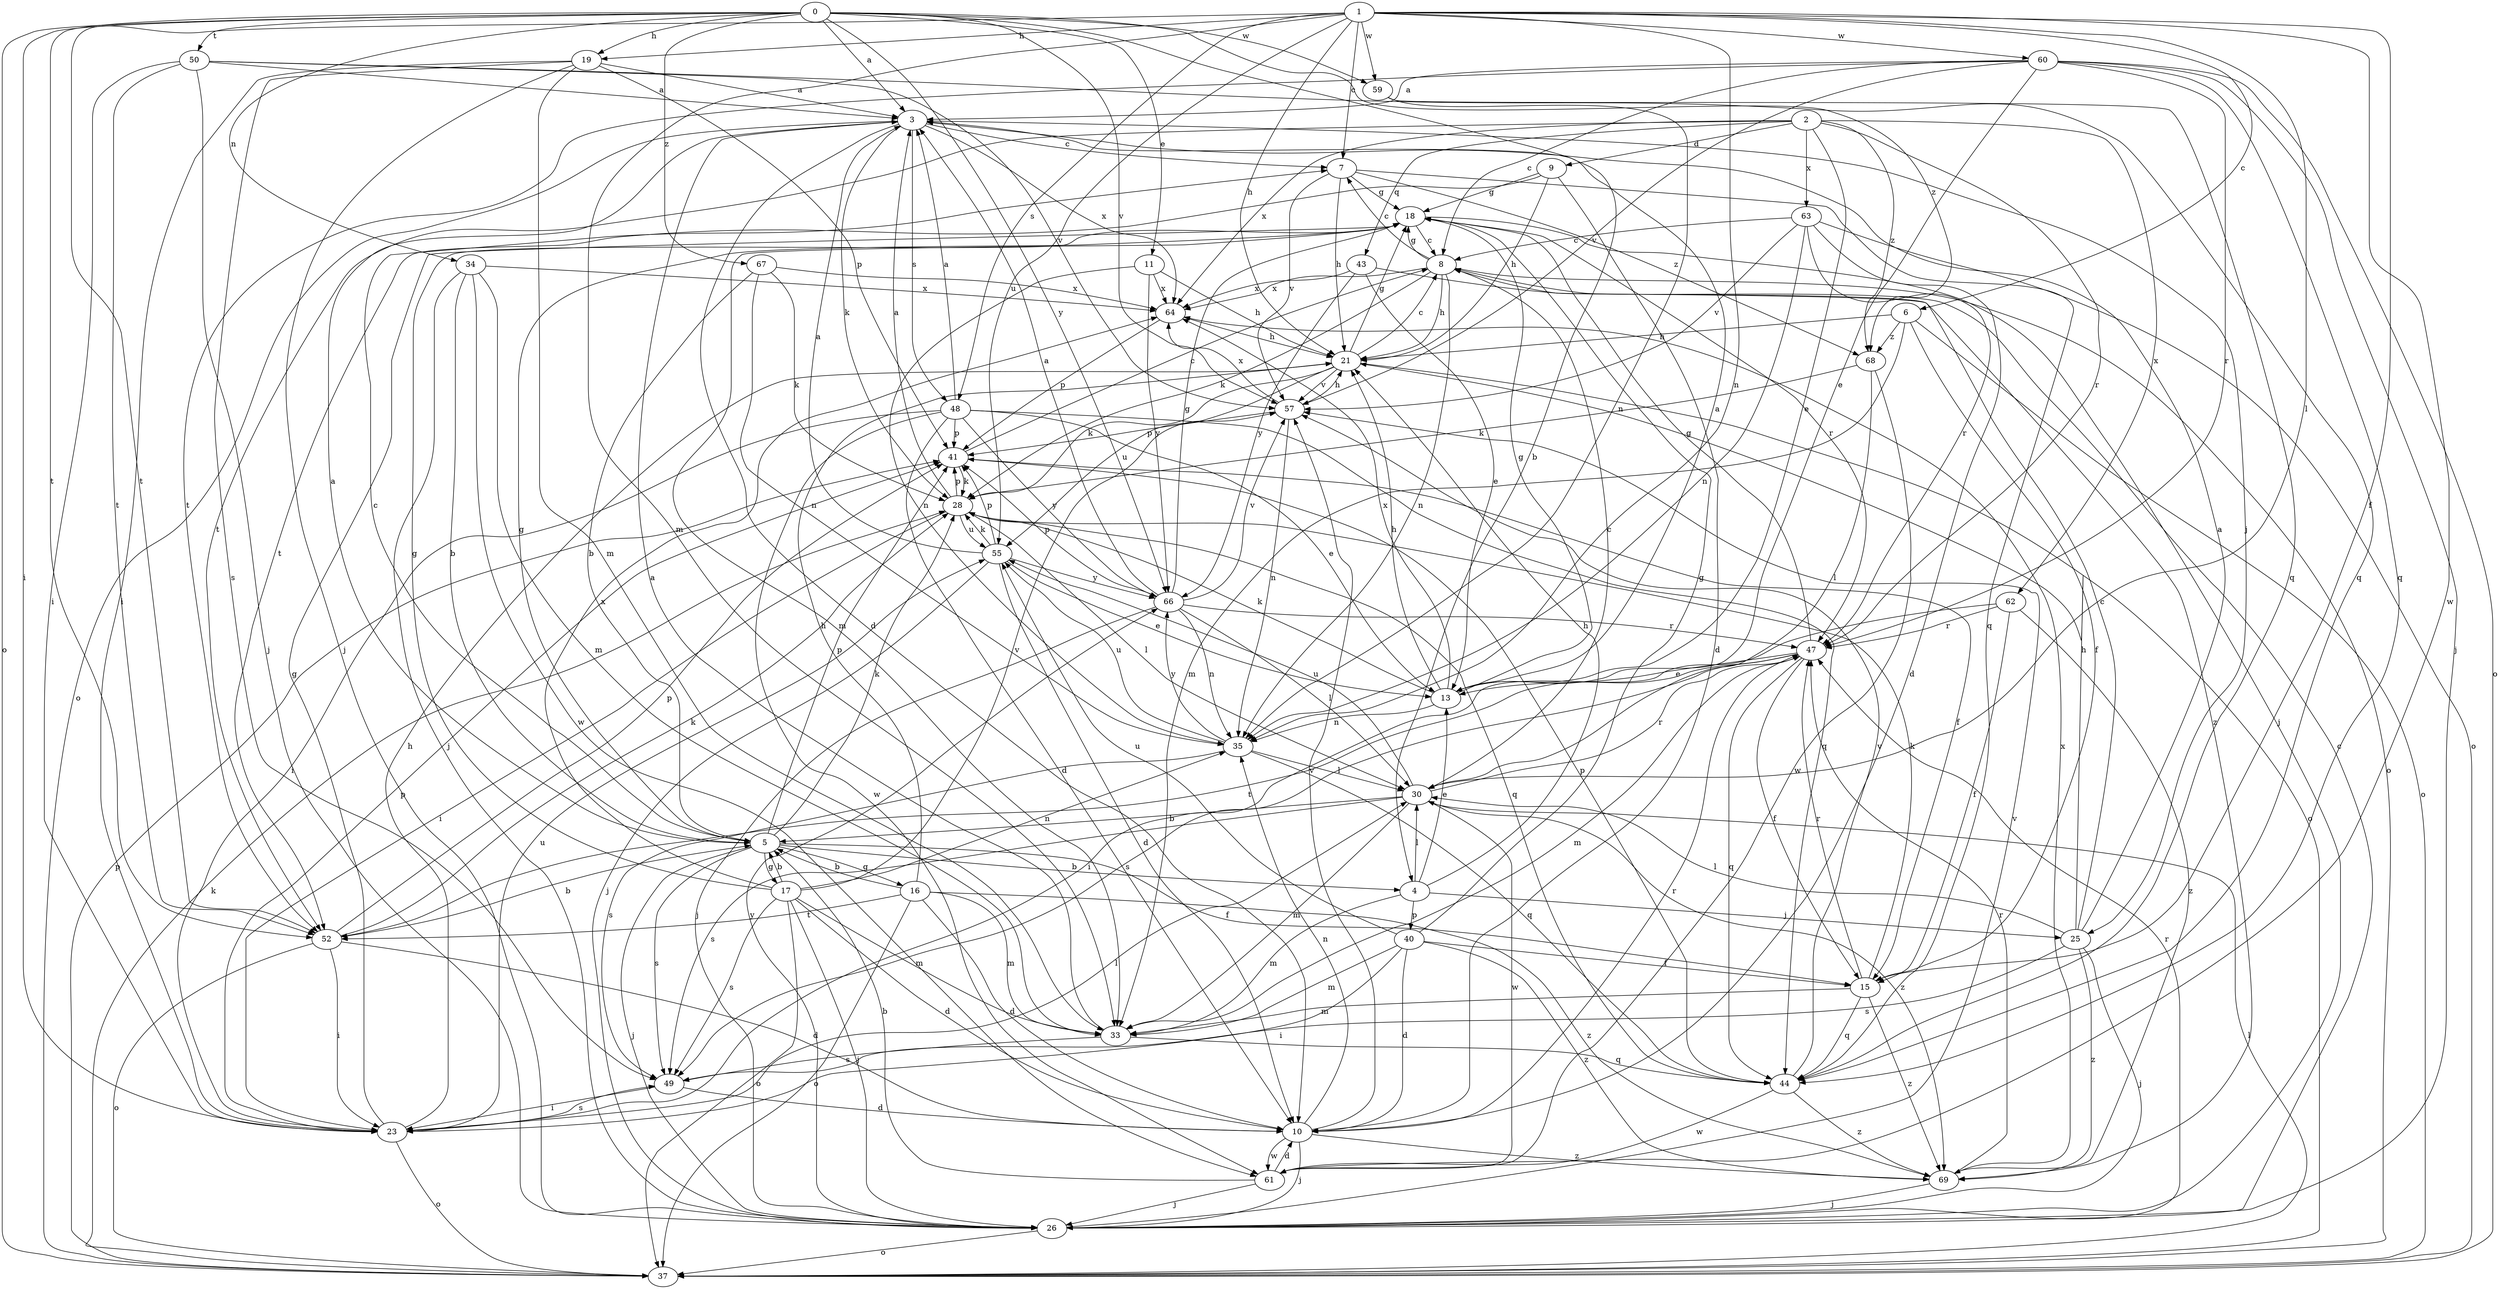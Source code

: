 strict digraph  {
0;
1;
2;
3;
4;
5;
6;
7;
8;
9;
10;
11;
13;
15;
16;
17;
18;
19;
21;
23;
25;
26;
28;
30;
33;
34;
35;
37;
40;
41;
43;
44;
47;
48;
49;
50;
52;
55;
57;
59;
60;
61;
62;
63;
64;
66;
67;
68;
69;
0 -> 3  [label=a];
0 -> 4  [label=b];
0 -> 11  [label=e];
0 -> 19  [label=h];
0 -> 23  [label=i];
0 -> 34  [label=n];
0 -> 37  [label=o];
0 -> 50  [label=t];
0 -> 52  [label=t];
0 -> 57  [label=v];
0 -> 59  [label=w];
0 -> 66  [label=y];
0 -> 67  [label=z];
0 -> 68  [label=z];
1 -> 6  [label=c];
1 -> 7  [label=c];
1 -> 15  [label=f];
1 -> 19  [label=h];
1 -> 21  [label=h];
1 -> 30  [label=l];
1 -> 33  [label=m];
1 -> 35  [label=n];
1 -> 48  [label=s];
1 -> 52  [label=t];
1 -> 55  [label=u];
1 -> 59  [label=w];
1 -> 60  [label=w];
1 -> 61  [label=w];
2 -> 9  [label=d];
2 -> 13  [label=e];
2 -> 43  [label=q];
2 -> 47  [label=r];
2 -> 52  [label=t];
2 -> 62  [label=x];
2 -> 63  [label=x];
2 -> 64  [label=x];
2 -> 68  [label=z];
3 -> 7  [label=c];
3 -> 10  [label=d];
3 -> 25  [label=j];
3 -> 28  [label=k];
3 -> 37  [label=o];
3 -> 48  [label=s];
3 -> 64  [label=x];
4 -> 13  [label=e];
4 -> 21  [label=h];
4 -> 25  [label=j];
4 -> 30  [label=l];
4 -> 33  [label=m];
4 -> 40  [label=p];
5 -> 3  [label=a];
5 -> 4  [label=b];
5 -> 7  [label=c];
5 -> 15  [label=f];
5 -> 16  [label=g];
5 -> 17  [label=g];
5 -> 18  [label=g];
5 -> 26  [label=j];
5 -> 28  [label=k];
5 -> 41  [label=p];
5 -> 49  [label=s];
6 -> 15  [label=f];
6 -> 21  [label=h];
6 -> 33  [label=m];
6 -> 37  [label=o];
6 -> 68  [label=z];
7 -> 18  [label=g];
7 -> 21  [label=h];
7 -> 44  [label=q];
7 -> 57  [label=v];
7 -> 68  [label=z];
8 -> 7  [label=c];
8 -> 18  [label=g];
8 -> 21  [label=h];
8 -> 28  [label=k];
8 -> 35  [label=n];
8 -> 37  [label=o];
8 -> 64  [label=x];
9 -> 10  [label=d];
9 -> 18  [label=g];
9 -> 21  [label=h];
9 -> 52  [label=t];
10 -> 26  [label=j];
10 -> 35  [label=n];
10 -> 47  [label=r];
10 -> 57  [label=v];
10 -> 61  [label=w];
10 -> 69  [label=z];
11 -> 21  [label=h];
11 -> 35  [label=n];
11 -> 64  [label=x];
11 -> 66  [label=y];
13 -> 3  [label=a];
13 -> 18  [label=g];
13 -> 21  [label=h];
13 -> 28  [label=k];
13 -> 35  [label=n];
13 -> 64  [label=x];
15 -> 28  [label=k];
15 -> 33  [label=m];
15 -> 44  [label=q];
15 -> 47  [label=r];
15 -> 69  [label=z];
16 -> 5  [label=b];
16 -> 10  [label=d];
16 -> 21  [label=h];
16 -> 33  [label=m];
16 -> 37  [label=o];
16 -> 52  [label=t];
16 -> 69  [label=z];
17 -> 5  [label=b];
17 -> 10  [label=d];
17 -> 18  [label=g];
17 -> 26  [label=j];
17 -> 33  [label=m];
17 -> 35  [label=n];
17 -> 37  [label=o];
17 -> 49  [label=s];
17 -> 57  [label=v];
17 -> 64  [label=x];
18 -> 8  [label=c];
18 -> 26  [label=j];
18 -> 33  [label=m];
18 -> 47  [label=r];
19 -> 3  [label=a];
19 -> 23  [label=i];
19 -> 26  [label=j];
19 -> 33  [label=m];
19 -> 41  [label=p];
19 -> 49  [label=s];
21 -> 8  [label=c];
21 -> 18  [label=g];
21 -> 28  [label=k];
21 -> 37  [label=o];
21 -> 55  [label=u];
21 -> 57  [label=v];
23 -> 18  [label=g];
23 -> 21  [label=h];
23 -> 30  [label=l];
23 -> 37  [label=o];
23 -> 41  [label=p];
23 -> 49  [label=s];
23 -> 55  [label=u];
25 -> 3  [label=a];
25 -> 8  [label=c];
25 -> 21  [label=h];
25 -> 26  [label=j];
25 -> 30  [label=l];
25 -> 49  [label=s];
25 -> 69  [label=z];
26 -> 8  [label=c];
26 -> 37  [label=o];
26 -> 47  [label=r];
26 -> 57  [label=v];
26 -> 66  [label=y];
28 -> 3  [label=a];
28 -> 23  [label=i];
28 -> 30  [label=l];
28 -> 41  [label=p];
28 -> 44  [label=q];
28 -> 55  [label=u];
30 -> 5  [label=b];
30 -> 8  [label=c];
30 -> 33  [label=m];
30 -> 47  [label=r];
30 -> 49  [label=s];
30 -> 55  [label=u];
30 -> 61  [label=w];
30 -> 69  [label=z];
33 -> 3  [label=a];
33 -> 44  [label=q];
33 -> 49  [label=s];
34 -> 5  [label=b];
34 -> 26  [label=j];
34 -> 33  [label=m];
34 -> 61  [label=w];
34 -> 64  [label=x];
35 -> 30  [label=l];
35 -> 44  [label=q];
35 -> 49  [label=s];
35 -> 55  [label=u];
35 -> 66  [label=y];
37 -> 28  [label=k];
37 -> 30  [label=l];
37 -> 41  [label=p];
40 -> 10  [label=d];
40 -> 15  [label=f];
40 -> 18  [label=g];
40 -> 23  [label=i];
40 -> 33  [label=m];
40 -> 55  [label=u];
40 -> 69  [label=z];
41 -> 8  [label=c];
41 -> 15  [label=f];
41 -> 28  [label=k];
43 -> 13  [label=e];
43 -> 64  [label=x];
43 -> 66  [label=y];
43 -> 69  [label=z];
44 -> 41  [label=p];
44 -> 57  [label=v];
44 -> 61  [label=w];
44 -> 69  [label=z];
47 -> 13  [label=e];
47 -> 15  [label=f];
47 -> 18  [label=g];
47 -> 33  [label=m];
47 -> 44  [label=q];
47 -> 49  [label=s];
47 -> 52  [label=t];
48 -> 3  [label=a];
48 -> 10  [label=d];
48 -> 13  [label=e];
48 -> 23  [label=i];
48 -> 41  [label=p];
48 -> 44  [label=q];
48 -> 61  [label=w];
48 -> 66  [label=y];
49 -> 10  [label=d];
49 -> 23  [label=i];
50 -> 3  [label=a];
50 -> 23  [label=i];
50 -> 26  [label=j];
50 -> 44  [label=q];
50 -> 52  [label=t];
50 -> 57  [label=v];
52 -> 5  [label=b];
52 -> 10  [label=d];
52 -> 23  [label=i];
52 -> 28  [label=k];
52 -> 37  [label=o];
52 -> 41  [label=p];
55 -> 3  [label=a];
55 -> 10  [label=d];
55 -> 13  [label=e];
55 -> 26  [label=j];
55 -> 28  [label=k];
55 -> 41  [label=p];
55 -> 66  [label=y];
57 -> 21  [label=h];
57 -> 35  [label=n];
57 -> 41  [label=p];
57 -> 64  [label=x];
59 -> 35  [label=n];
59 -> 44  [label=q];
60 -> 3  [label=a];
60 -> 8  [label=c];
60 -> 13  [label=e];
60 -> 26  [label=j];
60 -> 37  [label=o];
60 -> 44  [label=q];
60 -> 47  [label=r];
60 -> 52  [label=t];
60 -> 57  [label=v];
61 -> 5  [label=b];
61 -> 10  [label=d];
61 -> 26  [label=j];
62 -> 15  [label=f];
62 -> 23  [label=i];
62 -> 47  [label=r];
62 -> 69  [label=z];
63 -> 8  [label=c];
63 -> 10  [label=d];
63 -> 35  [label=n];
63 -> 37  [label=o];
63 -> 47  [label=r];
63 -> 57  [label=v];
64 -> 21  [label=h];
64 -> 41  [label=p];
66 -> 3  [label=a];
66 -> 18  [label=g];
66 -> 26  [label=j];
66 -> 30  [label=l];
66 -> 35  [label=n];
66 -> 41  [label=p];
66 -> 47  [label=r];
66 -> 57  [label=v];
67 -> 5  [label=b];
67 -> 28  [label=k];
67 -> 35  [label=n];
67 -> 64  [label=x];
68 -> 28  [label=k];
68 -> 30  [label=l];
68 -> 61  [label=w];
69 -> 26  [label=j];
69 -> 47  [label=r];
69 -> 64  [label=x];
}
